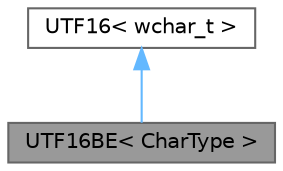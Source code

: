 digraph "UTF16BE&lt; CharType &gt;"
{
 // LATEX_PDF_SIZE
  bgcolor="transparent";
  edge [fontname=Helvetica,fontsize=10,labelfontname=Helvetica,labelfontsize=10];
  node [fontname=Helvetica,fontsize=10,shape=box,height=0.2,width=0.4];
  Node1 [id="Node000001",label="UTF16BE\< CharType \>",height=0.2,width=0.4,color="gray40", fillcolor="grey60", style="filled", fontcolor="black",tooltip="UTF-16 big endian encoding."];
  Node2 -> Node1 [id="edge1_Node000001_Node000002",dir="back",color="steelblue1",style="solid",tooltip=" "];
  Node2 [id="Node000002",label="UTF16\< wchar_t \>",height=0.2,width=0.4,color="gray40", fillcolor="white", style="filled",URL="$struct_u_t_f16.html",tooltip=" "];
}

